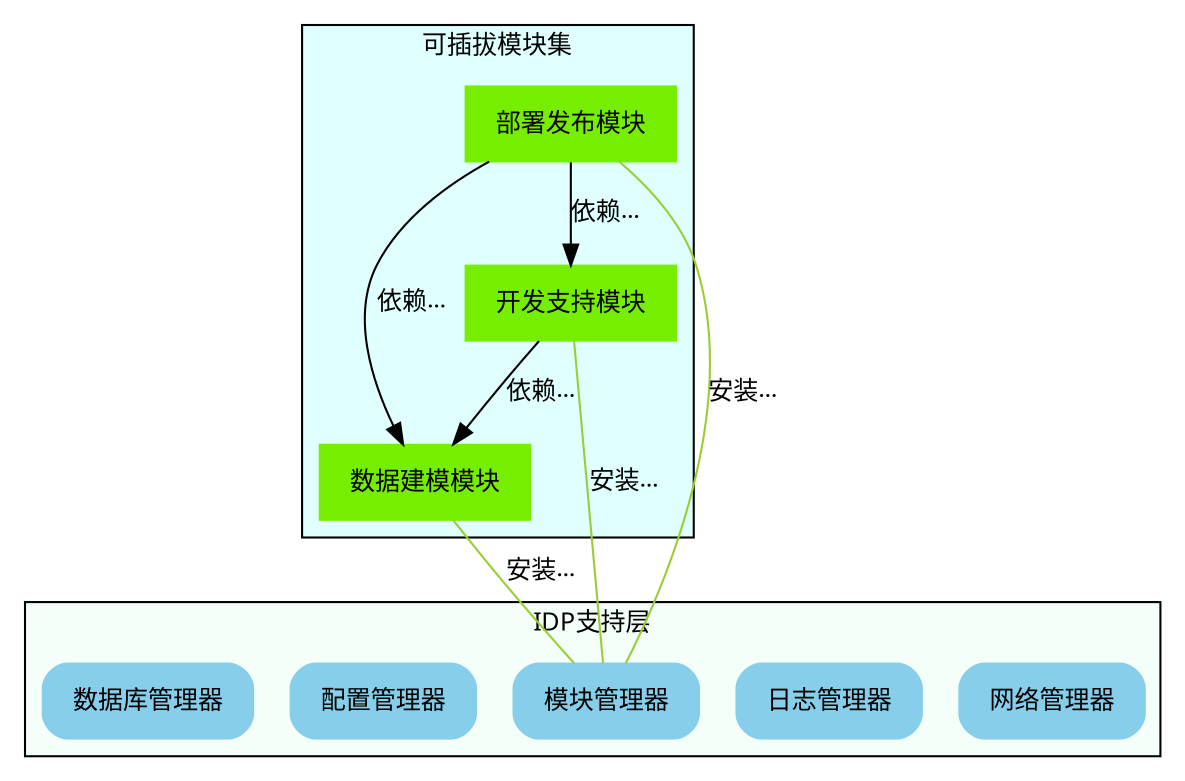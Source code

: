digraph graph09{
  rankdir = TB;
  fontname = "Verdana";
  fontsize = 12;

  node [fontname="Verdana", fontsize=12, shape="record"];
  edge [fontname="Verdana", fontsize=12];

  subgraph cluster_sl{
    label="IDP支持层";
    bgcolor="mintcream";
    node [shape="Mrecord", color="skyblue", style="filled"];
    network_mgr [label=<<table><tr><td>网络管理器</td></tr></table>>];
    log_mgr [label=<<table><tr><td>日志管理器</td></tr></table>>];
    module_mgr [label=<<table><tr><td>模块管理器</td></tr></table>>];
    conf_mgr [label=<<table><tr><td>配置管理器</td></tr></table>>];
    db_mgr [label=<<table><tr><td>数据库管理器</td></tr></table>>];
    };

  subgraph cluster_md{
    label="可插拔模块集";
    bgcolor="lightcyan";
    node [color="chartreuse2", style="filled"];

    mod_dev [label=<<table><tr><td>开发支持模块</td></tr></table>>];
    mod_dm [label=<<table><tr><td>数据建模模块</td></tr></table>>];
    mod_dp [label=<<table><tr><td>部署发布模块</td></tr></table>>];
    };

 mod_dp -> mod_dev [label="依赖..."];
 mod_dp -> mod_dm [label="依赖..."];
 mod_dp -> module_mgr [label="安装...", color="yellowgreen", arrowhead="none"];
 mod_dev -> mod_dm [label="依赖..."];
 mod_dev -> module_mgr [label="安装...", color="yellowgreen", arrowhead="none"];
 mod_dm -> module_mgr [label="安装...", color="yellowgreen", arrowhead="none"];
}
